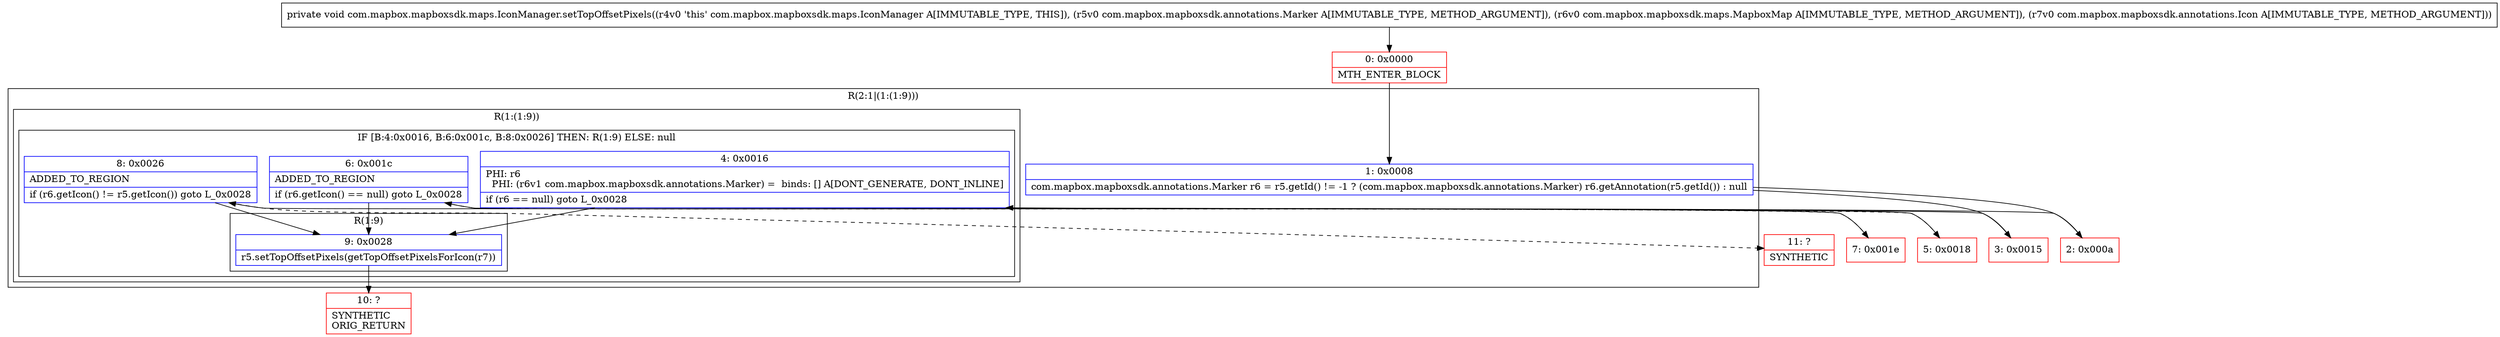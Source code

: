 digraph "CFG forcom.mapbox.mapboxsdk.maps.IconManager.setTopOffsetPixels(Lcom\/mapbox\/mapboxsdk\/annotations\/Marker;Lcom\/mapbox\/mapboxsdk\/maps\/MapboxMap;Lcom\/mapbox\/mapboxsdk\/annotations\/Icon;)V" {
subgraph cluster_Region_415422633 {
label = "R(2:1|(1:(1:9)))";
node [shape=record,color=blue];
Node_1 [shape=record,label="{1\:\ 0x0008|com.mapbox.mapboxsdk.annotations.Marker r6 = r5.getId() != \-1 ? (com.mapbox.mapboxsdk.annotations.Marker) r6.getAnnotation(r5.getId()) : null\l}"];
subgraph cluster_Region_95463425 {
label = "R(1:(1:9))";
node [shape=record,color=blue];
subgraph cluster_IfRegion_1468982805 {
label = "IF [B:4:0x0016, B:6:0x001c, B:8:0x0026] THEN: R(1:9) ELSE: null";
node [shape=record,color=blue];
Node_4 [shape=record,label="{4\:\ 0x0016|PHI: r6 \l  PHI: (r6v1 com.mapbox.mapboxsdk.annotations.Marker) =  binds: [] A[DONT_GENERATE, DONT_INLINE]\l|if (r6 == null) goto L_0x0028\l}"];
Node_6 [shape=record,label="{6\:\ 0x001c|ADDED_TO_REGION\l|if (r6.getIcon() == null) goto L_0x0028\l}"];
Node_8 [shape=record,label="{8\:\ 0x0026|ADDED_TO_REGION\l|if (r6.getIcon() != r5.getIcon()) goto L_0x0028\l}"];
subgraph cluster_Region_175344272 {
label = "R(1:9)";
node [shape=record,color=blue];
Node_9 [shape=record,label="{9\:\ 0x0028|r5.setTopOffsetPixels(getTopOffsetPixelsForIcon(r7))\l}"];
}
}
}
}
Node_0 [shape=record,color=red,label="{0\:\ 0x0000|MTH_ENTER_BLOCK\l}"];
Node_2 [shape=record,color=red,label="{2\:\ 0x000a}"];
Node_3 [shape=record,color=red,label="{3\:\ 0x0015}"];
Node_5 [shape=record,color=red,label="{5\:\ 0x0018}"];
Node_7 [shape=record,color=red,label="{7\:\ 0x001e}"];
Node_10 [shape=record,color=red,label="{10\:\ ?|SYNTHETIC\lORIG_RETURN\l}"];
Node_11 [shape=record,color=red,label="{11\:\ ?|SYNTHETIC\l}"];
MethodNode[shape=record,label="{private void com.mapbox.mapboxsdk.maps.IconManager.setTopOffsetPixels((r4v0 'this' com.mapbox.mapboxsdk.maps.IconManager A[IMMUTABLE_TYPE, THIS]), (r5v0 com.mapbox.mapboxsdk.annotations.Marker A[IMMUTABLE_TYPE, METHOD_ARGUMENT]), (r6v0 com.mapbox.mapboxsdk.maps.MapboxMap A[IMMUTABLE_TYPE, METHOD_ARGUMENT]), (r7v0 com.mapbox.mapboxsdk.annotations.Icon A[IMMUTABLE_TYPE, METHOD_ARGUMENT])) }"];
MethodNode -> Node_0;
Node_1 -> Node_2;
Node_1 -> Node_3;
Node_4 -> Node_5[style=dashed];
Node_4 -> Node_9;
Node_6 -> Node_7[style=dashed];
Node_6 -> Node_9;
Node_8 -> Node_9;
Node_8 -> Node_11[style=dashed];
Node_9 -> Node_10;
Node_0 -> Node_1;
Node_2 -> Node_4;
Node_3 -> Node_4;
Node_5 -> Node_6;
Node_7 -> Node_8;
}

